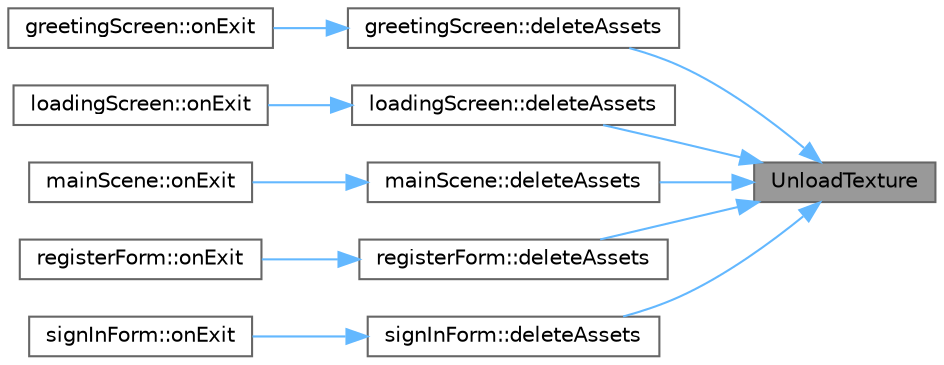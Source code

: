 digraph "UnloadTexture"
{
 // INTERACTIVE_SVG=YES
 // LATEX_PDF_SIZE
  bgcolor="transparent";
  edge [fontname=Helvetica,fontsize=10,labelfontname=Helvetica,labelfontsize=10];
  node [fontname=Helvetica,fontsize=10,shape=box,height=0.2,width=0.4];
  rankdir="RL";
  Node1 [label="UnloadTexture",height=0.2,width=0.4,color="gray40", fillcolor="grey60", style="filled", fontcolor="black",tooltip=" "];
  Node1 -> Node2 [dir="back",color="steelblue1",style="solid"];
  Node2 [label="greetingScreen::deleteAssets",height=0.2,width=0.4,color="grey40", fillcolor="white", style="filled",URL="$classgreeting_screen.html#a6ff459e735522f58c4e7ebb32670c261",tooltip=" "];
  Node2 -> Node3 [dir="back",color="steelblue1",style="solid"];
  Node3 [label="greetingScreen::onExit",height=0.2,width=0.4,color="grey40", fillcolor="white", style="filled",URL="$classgreeting_screen.html#a0a26973fb866a298756822a957c79027",tooltip=" "];
  Node1 -> Node4 [dir="back",color="steelblue1",style="solid"];
  Node4 [label="loadingScreen::deleteAssets",height=0.2,width=0.4,color="grey40", fillcolor="white", style="filled",URL="$classloading_screen.html#acfd4f78bc1cde99f6cff8074eea7b942",tooltip=" "];
  Node4 -> Node5 [dir="back",color="steelblue1",style="solid"];
  Node5 [label="loadingScreen::onExit",height=0.2,width=0.4,color="grey40", fillcolor="white", style="filled",URL="$classloading_screen.html#a356a95cb4d24c09435412c08e7866456",tooltip=" "];
  Node1 -> Node6 [dir="back",color="steelblue1",style="solid"];
  Node6 [label="mainScene::deleteAssets",height=0.2,width=0.4,color="grey40", fillcolor="white", style="filled",URL="$classmain_scene.html#a2ea1860b344372e81b69719a6a912727",tooltip=" "];
  Node6 -> Node7 [dir="back",color="steelblue1",style="solid"];
  Node7 [label="mainScene::onExit",height=0.2,width=0.4,color="grey40", fillcolor="white", style="filled",URL="$classmain_scene.html#ab5c3fe7031e5e85ab97e80f1422f2b91",tooltip=" "];
  Node1 -> Node8 [dir="back",color="steelblue1",style="solid"];
  Node8 [label="registerForm::deleteAssets",height=0.2,width=0.4,color="grey40", fillcolor="white", style="filled",URL="$classregister_form.html#adf8150023476ef1f2842091d04b89f6f",tooltip=" "];
  Node8 -> Node9 [dir="back",color="steelblue1",style="solid"];
  Node9 [label="registerForm::onExit",height=0.2,width=0.4,color="grey40", fillcolor="white", style="filled",URL="$classregister_form.html#a11209819dbd62233fba3f5b46c7fbcf8",tooltip=" "];
  Node1 -> Node10 [dir="back",color="steelblue1",style="solid"];
  Node10 [label="signInForm::deleteAssets",height=0.2,width=0.4,color="grey40", fillcolor="white", style="filled",URL="$classsign_in_form.html#a1bc75511358d9a7280281574f5ec6cf1",tooltip=" "];
  Node10 -> Node11 [dir="back",color="steelblue1",style="solid"];
  Node11 [label="signInForm::onExit",height=0.2,width=0.4,color="grey40", fillcolor="white", style="filled",URL="$classsign_in_form.html#a82400a936d0fb315e7a6dae3fc819c5f",tooltip=" "];
}
